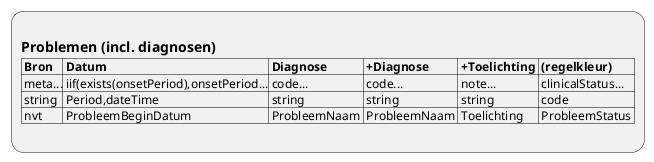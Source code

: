 @startuml ViewDefinition-Condition
:
== Problemen (incl. diagnosen)
|= Bron |= Datum |= Diagnose |= +Diagnose |= +Toelichting |= (regelkleur) |
| meta...| iif(exists(onsetPeriod),onsetPeriod...| code...| code...| note...| clinicalStatus...|
| string | Period,dateTime | string | string | string | code |
| nvt | ProbleemBeginDatum | ProbleemNaam | ProbleemNaam | Toelichting | ProbleemStatus |
;
@enduml